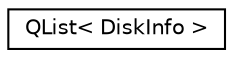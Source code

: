 digraph "类继承关系图"
{
  edge [fontname="Helvetica",fontsize="10",labelfontname="Helvetica",labelfontsize="10"];
  node [fontname="Helvetica",fontsize="10",shape=record];
  rankdir="LR";
  Node0 [label="QList\< DiskInfo \>",height=0.2,width=0.4,color="black", fillcolor="white", style="filled",URL="$class_q_list.html"];
}
